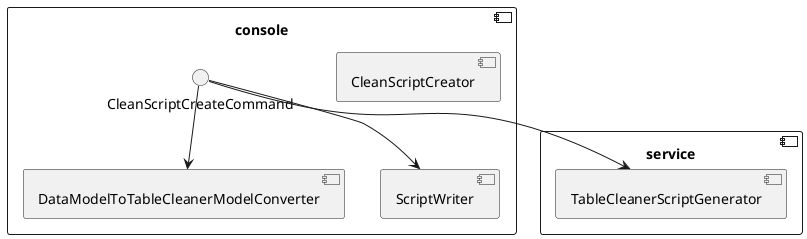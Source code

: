 @startuml

component service {

	component TableCleanerScriptGenerator

}

component console {

	component CleanScriptCreator

	component DataModelToTableCleanerModelConverter
	
	component ScriptWriter
	
	CleanScriptCreateCommand -DOWN-> DataModelToTableCleanerModelConverter
	CleanScriptCreateCommand -DOWN-> ScriptWriter
	CleanScriptCreateCommand -DOWN-> TableCleanerScriptGenerator

}

@enduml